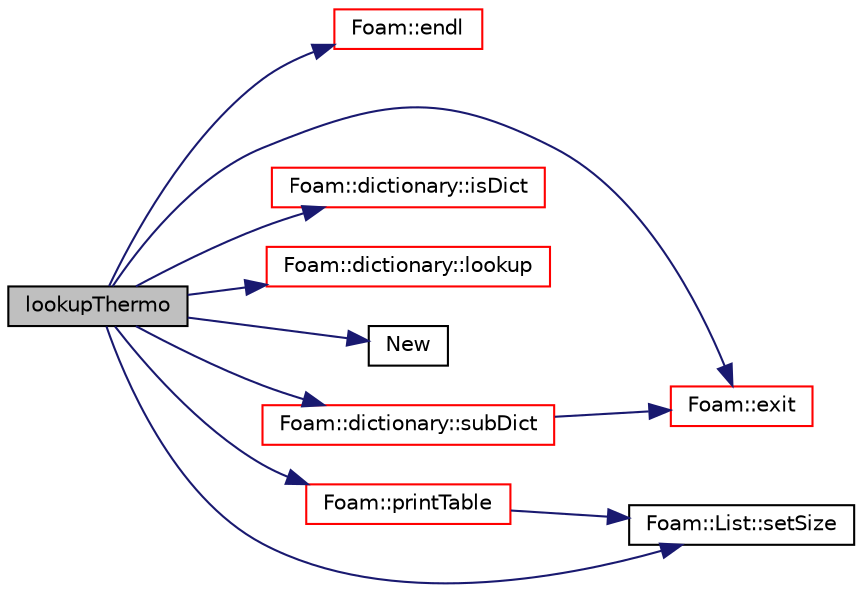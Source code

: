 digraph "lookupThermo"
{
  bgcolor="transparent";
  edge [fontname="Helvetica",fontsize="10",labelfontname="Helvetica",labelfontsize="10"];
  node [fontname="Helvetica",fontsize="10",shape=record];
  rankdir="LR";
  Node348 [label="lookupThermo",height=0.2,width=0.4,color="black", fillcolor="grey75", style="filled", fontcolor="black"];
  Node348 -> Node349 [color="midnightblue",fontsize="10",style="solid",fontname="Helvetica"];
  Node349 [label="Foam::endl",height=0.2,width=0.4,color="red",URL="$a21851.html#a2db8fe02a0d3909e9351bb4275b23ce4",tooltip="Add newline and flush stream. "];
  Node348 -> Node351 [color="midnightblue",fontsize="10",style="solid",fontname="Helvetica"];
  Node351 [label="Foam::exit",height=0.2,width=0.4,color="red",URL="$a21851.html#a06ca7250d8e89caf05243ec094843642"];
  Node348 -> Node398 [color="midnightblue",fontsize="10",style="solid",fontname="Helvetica"];
  Node398 [label="Foam::dictionary::isDict",height=0.2,width=0.4,color="red",URL="$a27129.html#aa4cc2aee9215f116e05032ce430e102a",tooltip="Check if entry is a sub-dictionary. "];
  Node348 -> Node400 [color="midnightblue",fontsize="10",style="solid",fontname="Helvetica"];
  Node400 [label="Foam::dictionary::lookup",height=0.2,width=0.4,color="red",URL="$a27129.html#a6a0727fa523e48977e27348663def509",tooltip="Find and return an entry data stream. "];
  Node348 -> Node647 [color="midnightblue",fontsize="10",style="solid",fontname="Helvetica"];
  Node647 [label="New",height=0.2,width=0.4,color="black",URL="$a30993.html#ae55782964cfcdeaca1e983f1f5744785",tooltip="Generic New for each of the related thermodynamics packages. "];
  Node348 -> Node648 [color="midnightblue",fontsize="10",style="solid",fontname="Helvetica"];
  Node648 [label="Foam::printTable",height=0.2,width=0.4,color="red",URL="$a21851.html#a86b59408bbed3515547770d771d194eb"];
  Node648 -> Node525 [color="midnightblue",fontsize="10",style="solid",fontname="Helvetica"];
  Node525 [label="Foam::List::setSize",height=0.2,width=0.4,color="black",URL="$a26833.html#aedb985ffeaf1bdbfeccc2a8730405703",tooltip="Reset size of List. "];
  Node348 -> Node525 [color="midnightblue",fontsize="10",style="solid",fontname="Helvetica"];
  Node348 -> Node492 [color="midnightblue",fontsize="10",style="solid",fontname="Helvetica"];
  Node492 [label="Foam::dictionary::subDict",height=0.2,width=0.4,color="red",URL="$a27129.html#aaa26b5f2da6aff5a6a59af5407f1bf59",tooltip="Find and return a sub-dictionary. "];
  Node492 -> Node351 [color="midnightblue",fontsize="10",style="solid",fontname="Helvetica"];
}
